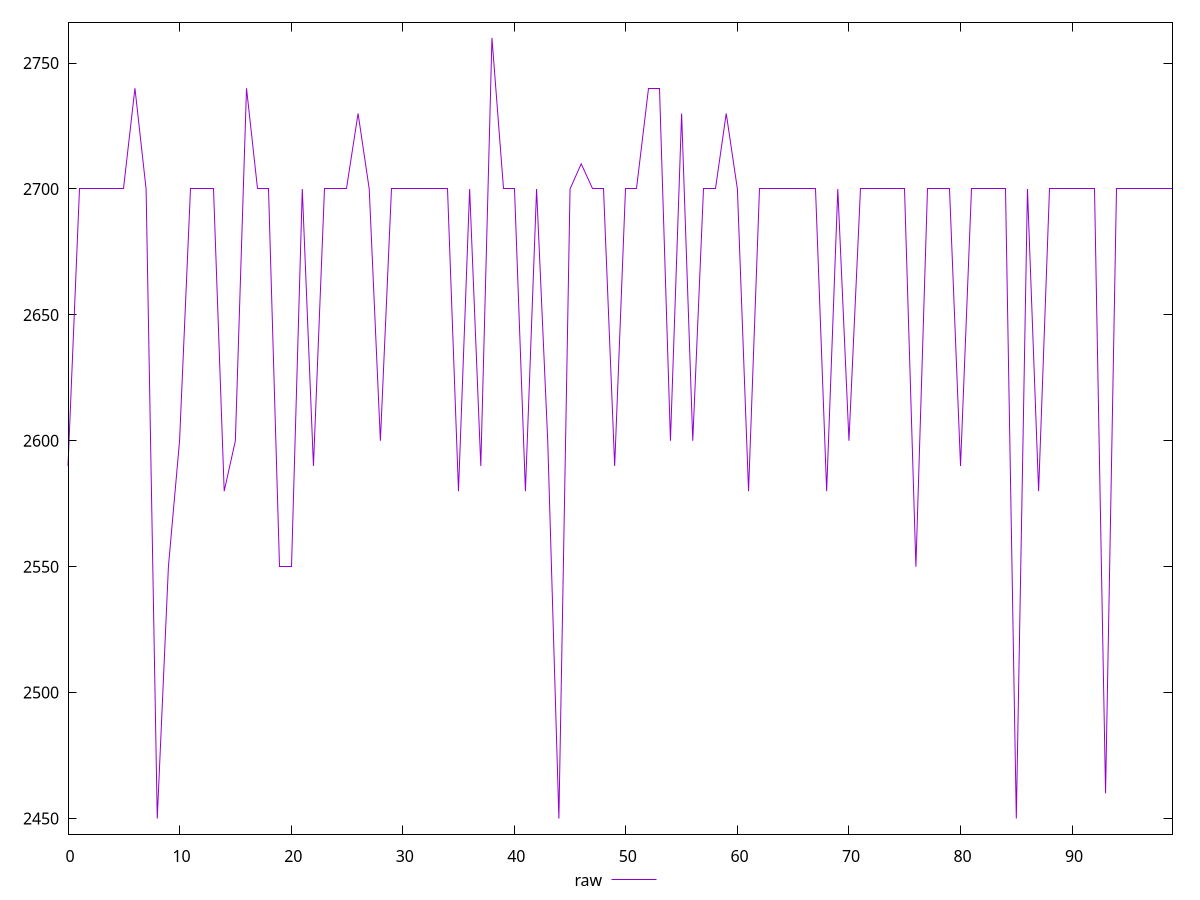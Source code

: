 reset

$raw <<EOF
0 2590
1 2700
2 2700
3 2700
4 2700
5 2700
6 2740
7 2700
8 2450
9 2550
10 2600
11 2700
12 2700
13 2700
14 2580
15 2600
16 2740
17 2700
18 2700
19 2550
20 2550
21 2700
22 2590
23 2700
24 2700
25 2700
26 2730
27 2700
28 2600
29 2700
30 2700
31 2700
32 2700
33 2700
34 2700
35 2580
36 2700
37 2590
38 2760
39 2700
40 2700
41 2580
42 2700
43 2600
44 2450
45 2700
46 2710
47 2700
48 2700
49 2590
50 2700
51 2700
52 2740
53 2740
54 2600
55 2730
56 2600
57 2700
58 2700
59 2730
60 2700
61 2580
62 2700
63 2700
64 2700
65 2700
66 2700
67 2700
68 2580
69 2700
70 2600
71 2700
72 2700
73 2700
74 2700
75 2700
76 2550
77 2700
78 2700
79 2700
80 2590
81 2700
82 2700
83 2700
84 2700
85 2450
86 2700
87 2580
88 2700
89 2700
90 2700
91 2700
92 2700
93 2460
94 2700
95 2700
96 2700
97 2700
98 2700
99 2700
EOF

set key outside below
set xrange [0:99]
set yrange [2443.8:2766.2]
set trange [2443.8:2766.2]
set terminal svg size 640, 500 enhanced background rgb 'white'
set output "report_00026_2021-02-22T21:38:55.199Z/uses-text-compression/samples/pages+cached+noadtech/raw/values.svg"

plot $raw title "raw" with line

reset
